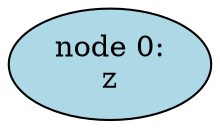 digraph "output_files/simp_graph6" {
"node 0:
z";
	"node 0:
z"[style="filled",fillcolor="lightblue"]
}
